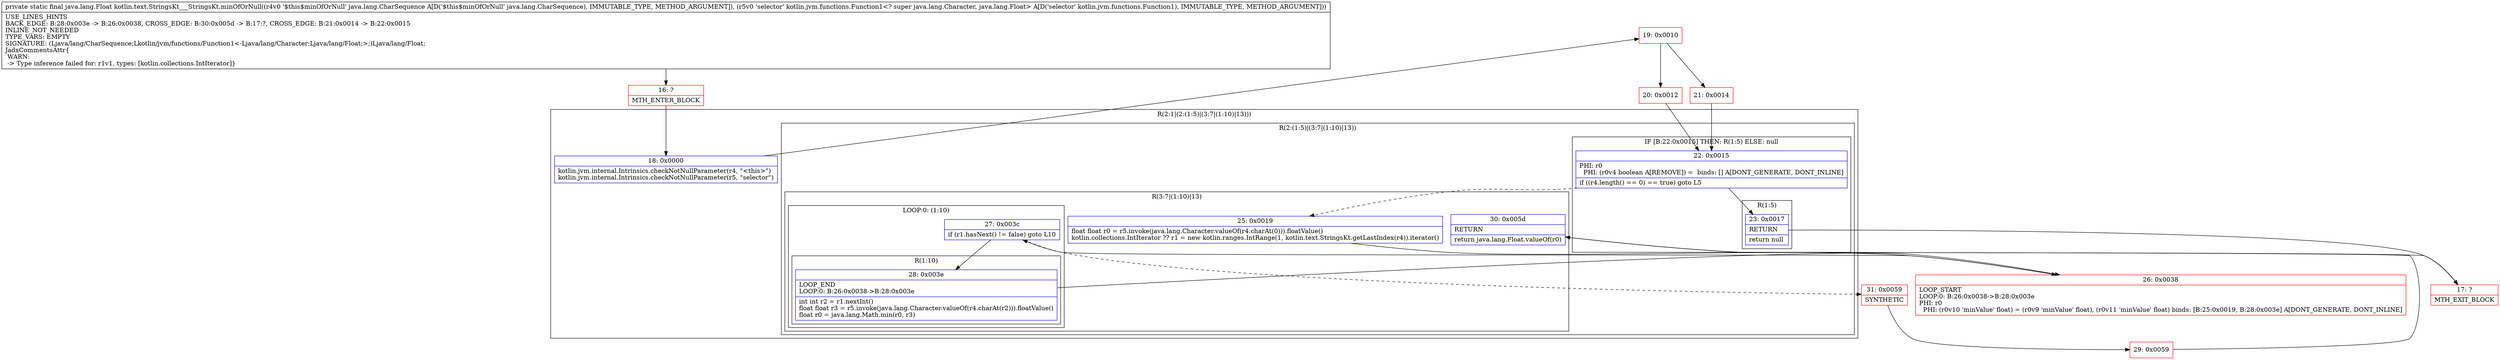 digraph "CFG forkotlin.text.StringsKt___StringsKt.minOfOrNull(Ljava\/lang\/CharSequence;Lkotlin\/jvm\/functions\/Function1;)Ljava\/lang\/Float;" {
subgraph cluster_Region_1332151971 {
label = "R(2:1|(2:(1:5)|(3:7|(1:10)|13)))";
node [shape=record,color=blue];
Node_18 [shape=record,label="{18\:\ 0x0000|kotlin.jvm.internal.Intrinsics.checkNotNullParameter(r4, \"\<this\>\")\lkotlin.jvm.internal.Intrinsics.checkNotNullParameter(r5, \"selector\")\l}"];
subgraph cluster_Region_228128708 {
label = "R(2:(1:5)|(3:7|(1:10)|13))";
node [shape=record,color=blue];
subgraph cluster_IfRegion_708718840 {
label = "IF [B:22:0x0015] THEN: R(1:5) ELSE: null";
node [shape=record,color=blue];
Node_22 [shape=record,label="{22\:\ 0x0015|PHI: r0 \l  PHI: (r0v4 boolean A[REMOVE]) =  binds: [] A[DONT_GENERATE, DONT_INLINE]\l|if ((r4.length() == 0) == true) goto L5\l}"];
subgraph cluster_Region_1512822272 {
label = "R(1:5)";
node [shape=record,color=blue];
Node_23 [shape=record,label="{23\:\ 0x0017|RETURN\l|return null\l}"];
}
}
subgraph cluster_Region_1283755682 {
label = "R(3:7|(1:10)|13)";
node [shape=record,color=blue];
Node_25 [shape=record,label="{25\:\ 0x0019|float float r0 = r5.invoke(java.lang.Character.valueOf(r4.charAt(0))).floatValue()\lkotlin.collections.IntIterator ?? r1 = new kotlin.ranges.IntRange(1, kotlin.text.StringsKt.getLastIndex(r4)).iterator()\l}"];
subgraph cluster_LoopRegion_1725337577 {
label = "LOOP:0: (1:10)";
node [shape=record,color=blue];
Node_27 [shape=record,label="{27\:\ 0x003c|if (r1.hasNext() != false) goto L10\l}"];
subgraph cluster_Region_507341880 {
label = "R(1:10)";
node [shape=record,color=blue];
Node_28 [shape=record,label="{28\:\ 0x003e|LOOP_END\lLOOP:0: B:26:0x0038\-\>B:28:0x003e\l|int int r2 = r1.nextInt()\lfloat float r3 = r5.invoke(java.lang.Character.valueOf(r4.charAt(r2))).floatValue()\lfloat r0 = java.lang.Math.min(r0, r3)\l}"];
}
}
Node_30 [shape=record,label="{30\:\ 0x005d|RETURN\l|return java.lang.Float.valueOf(r0)\l}"];
}
}
}
Node_16 [shape=record,color=red,label="{16\:\ ?|MTH_ENTER_BLOCK\l}"];
Node_19 [shape=record,color=red,label="{19\:\ 0x0010}"];
Node_20 [shape=record,color=red,label="{20\:\ 0x0012}"];
Node_17 [shape=record,color=red,label="{17\:\ ?|MTH_EXIT_BLOCK\l}"];
Node_26 [shape=record,color=red,label="{26\:\ 0x0038|LOOP_START\lLOOP:0: B:26:0x0038\-\>B:28:0x003e\lPHI: r0 \l  PHI: (r0v10 'minValue' float) = (r0v9 'minValue' float), (r0v11 'minValue' float) binds: [B:25:0x0019, B:28:0x003e] A[DONT_GENERATE, DONT_INLINE]\l}"];
Node_31 [shape=record,color=red,label="{31\:\ 0x0059|SYNTHETIC\l}"];
Node_29 [shape=record,color=red,label="{29\:\ 0x0059}"];
Node_21 [shape=record,color=red,label="{21\:\ 0x0014}"];
MethodNode[shape=record,label="{private static final java.lang.Float kotlin.text.StringsKt___StringsKt.minOfOrNull((r4v0 '$this$minOfOrNull' java.lang.CharSequence A[D('$this$minOfOrNull' java.lang.CharSequence), IMMUTABLE_TYPE, METHOD_ARGUMENT]), (r5v0 'selector' kotlin.jvm.functions.Function1\<? super java.lang.Character, java.lang.Float\> A[D('selector' kotlin.jvm.functions.Function1), IMMUTABLE_TYPE, METHOD_ARGUMENT]))  | USE_LINES_HINTS\lBACK_EDGE: B:28:0x003e \-\> B:26:0x0038, CROSS_EDGE: B:30:0x005d \-\> B:17:?, CROSS_EDGE: B:21:0x0014 \-\> B:22:0x0015\lINLINE_NOT_NEEDED\lTYPE_VARS: EMPTY\lSIGNATURE: (Ljava\/lang\/CharSequence;Lkotlin\/jvm\/functions\/Function1\<\-Ljava\/lang\/Character;Ljava\/lang\/Float;\>;)Ljava\/lang\/Float;\lJadxCommentsAttr\{\l WARN: \l \-\> Type inference failed for: r1v1, types: [kotlin.collections.IntIterator]\}\l}"];
MethodNode -> Node_16;Node_18 -> Node_19;
Node_22 -> Node_23;
Node_22 -> Node_25[style=dashed];
Node_23 -> Node_17;
Node_25 -> Node_26;
Node_27 -> Node_28;
Node_27 -> Node_31[style=dashed];
Node_28 -> Node_26;
Node_30 -> Node_17;
Node_16 -> Node_18;
Node_19 -> Node_20;
Node_19 -> Node_21;
Node_20 -> Node_22;
Node_26 -> Node_27;
Node_31 -> Node_29;
Node_29 -> Node_30;
Node_21 -> Node_22;
}

